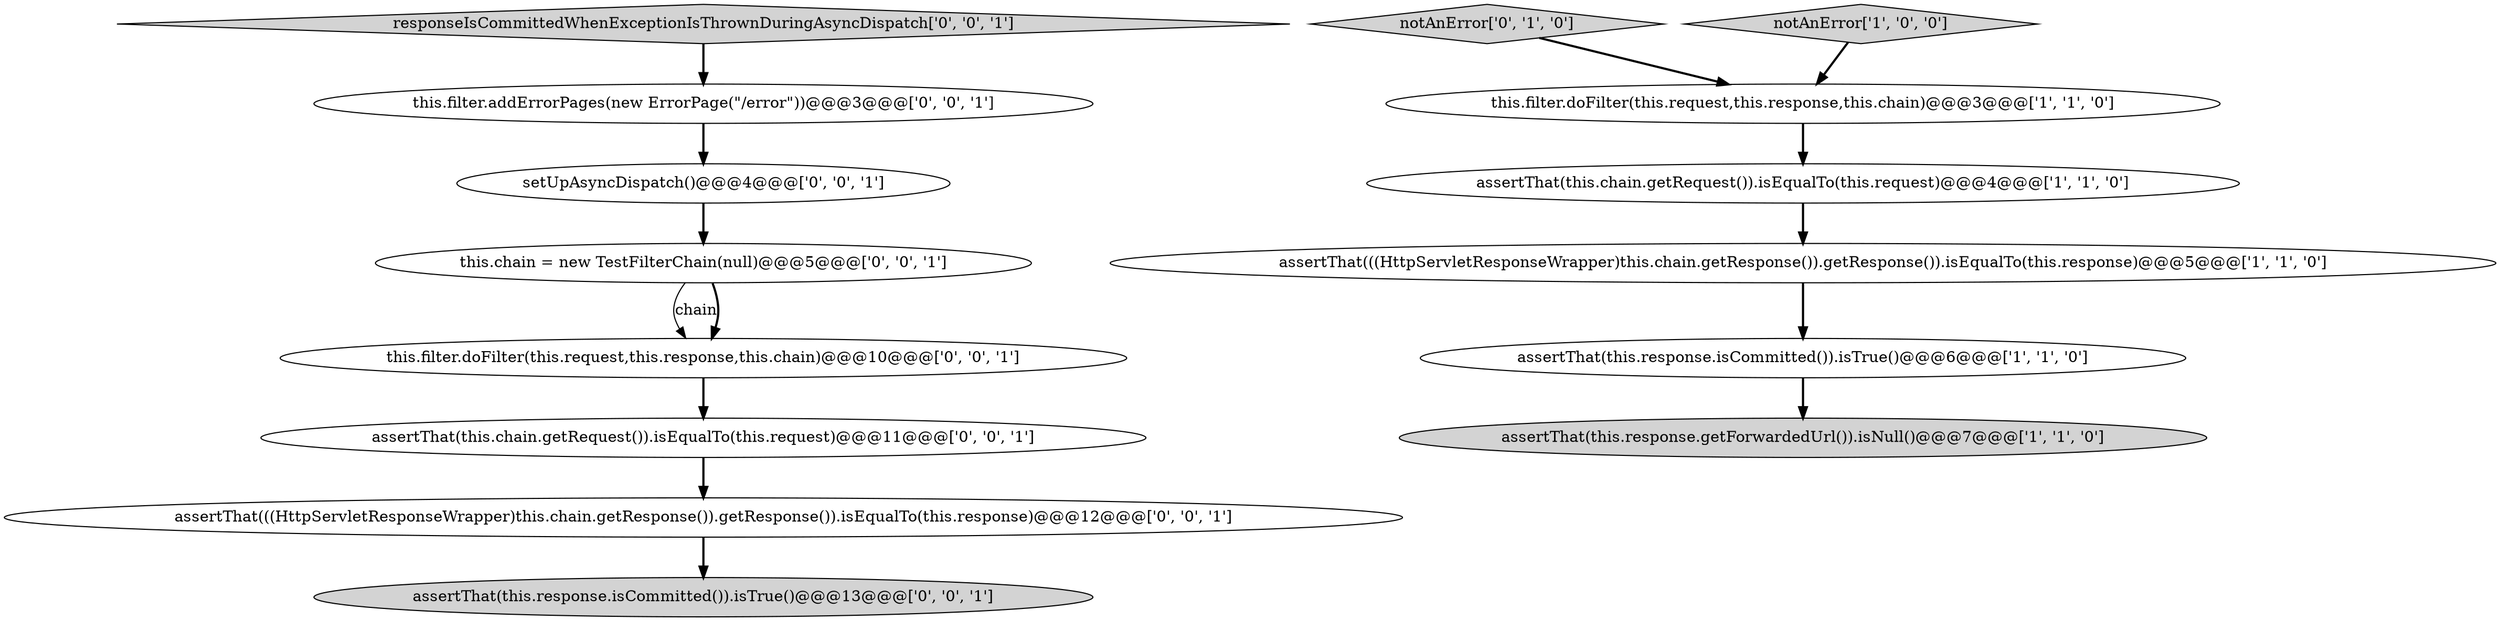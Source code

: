 digraph {
9 [style = filled, label = "assertThat(this.chain.getRequest()).isEqualTo(this.request)@@@11@@@['0', '0', '1']", fillcolor = white, shape = ellipse image = "AAA0AAABBB3BBB"];
12 [style = filled, label = "responseIsCommittedWhenExceptionIsThrownDuringAsyncDispatch['0', '0', '1']", fillcolor = lightgray, shape = diamond image = "AAA0AAABBB3BBB"];
6 [style = filled, label = "notAnError['0', '1', '0']", fillcolor = lightgray, shape = diamond image = "AAA0AAABBB2BBB"];
14 [style = filled, label = "this.chain = new TestFilterChain(null)@@@5@@@['0', '0', '1']", fillcolor = white, shape = ellipse image = "AAA0AAABBB3BBB"];
5 [style = filled, label = "this.filter.doFilter(this.request,this.response,this.chain)@@@3@@@['1', '1', '0']", fillcolor = white, shape = ellipse image = "AAA0AAABBB1BBB"];
3 [style = filled, label = "assertThat(this.response.isCommitted()).isTrue()@@@6@@@['1', '1', '0']", fillcolor = white, shape = ellipse image = "AAA0AAABBB1BBB"];
7 [style = filled, label = "assertThat(((HttpServletResponseWrapper)this.chain.getResponse()).getResponse()).isEqualTo(this.response)@@@12@@@['0', '0', '1']", fillcolor = white, shape = ellipse image = "AAA0AAABBB3BBB"];
4 [style = filled, label = "assertThat(this.chain.getRequest()).isEqualTo(this.request)@@@4@@@['1', '1', '0']", fillcolor = white, shape = ellipse image = "AAA0AAABBB1BBB"];
10 [style = filled, label = "setUpAsyncDispatch()@@@4@@@['0', '0', '1']", fillcolor = white, shape = ellipse image = "AAA0AAABBB3BBB"];
0 [style = filled, label = "assertThat(((HttpServletResponseWrapper)this.chain.getResponse()).getResponse()).isEqualTo(this.response)@@@5@@@['1', '1', '0']", fillcolor = white, shape = ellipse image = "AAA0AAABBB1BBB"];
2 [style = filled, label = "notAnError['1', '0', '0']", fillcolor = lightgray, shape = diamond image = "AAA0AAABBB1BBB"];
11 [style = filled, label = "assertThat(this.response.isCommitted()).isTrue()@@@13@@@['0', '0', '1']", fillcolor = lightgray, shape = ellipse image = "AAA0AAABBB3BBB"];
13 [style = filled, label = "this.filter.doFilter(this.request,this.response,this.chain)@@@10@@@['0', '0', '1']", fillcolor = white, shape = ellipse image = "AAA0AAABBB3BBB"];
8 [style = filled, label = "this.filter.addErrorPages(new ErrorPage(\"/error\"))@@@3@@@['0', '0', '1']", fillcolor = white, shape = ellipse image = "AAA0AAABBB3BBB"];
1 [style = filled, label = "assertThat(this.response.getForwardedUrl()).isNull()@@@7@@@['1', '1', '0']", fillcolor = lightgray, shape = ellipse image = "AAA0AAABBB1BBB"];
14->13 [style = solid, label="chain"];
0->3 [style = bold, label=""];
8->10 [style = bold, label=""];
6->5 [style = bold, label=""];
13->9 [style = bold, label=""];
7->11 [style = bold, label=""];
14->13 [style = bold, label=""];
3->1 [style = bold, label=""];
9->7 [style = bold, label=""];
10->14 [style = bold, label=""];
12->8 [style = bold, label=""];
5->4 [style = bold, label=""];
4->0 [style = bold, label=""];
2->5 [style = bold, label=""];
}
